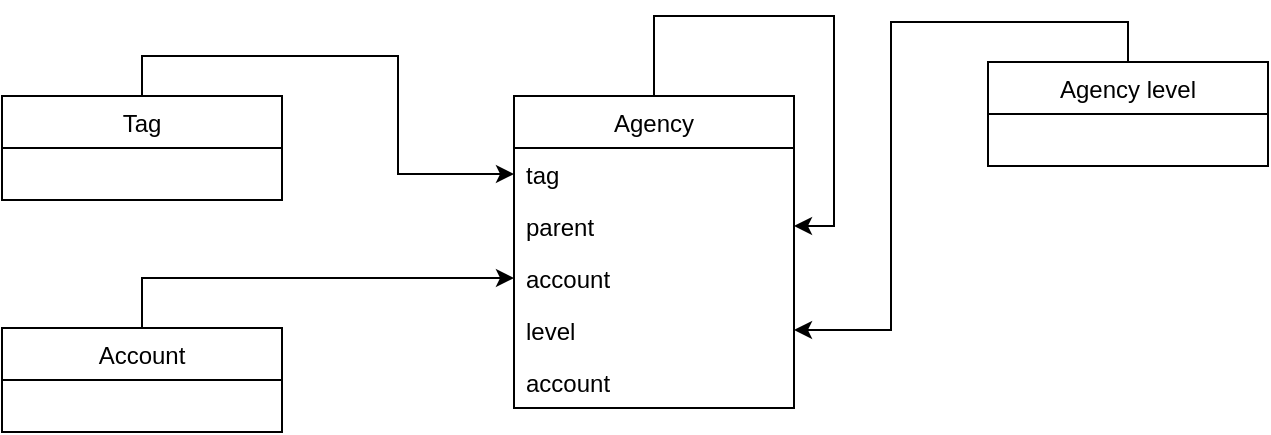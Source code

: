 <mxfile version="14.4.6" type="github">
  <diagram id="kHLsbcLHMgKkTKzZlc_j" name="Trang-1">
    <mxGraphModel dx="1088" dy="594" grid="0" gridSize="10" guides="1" tooltips="1" connect="1" arrows="1" fold="1" page="1" pageScale="1" pageWidth="1169" pageHeight="827" math="0" shadow="0">
      <root>
        <mxCell id="0" />
        <mxCell id="1" parent="0" />
        <mxCell id="RnlfCP2qKSnffvko98fF-7" value="Agency" style="swimlane;fontStyle=0;childLayout=stackLayout;horizontal=1;startSize=26;fillColor=none;horizontalStack=0;resizeParent=1;resizeParentMax=0;resizeLast=0;collapsible=1;marginBottom=0;" vertex="1" parent="1">
          <mxGeometry x="324" y="132" width="140" height="156" as="geometry" />
        </mxCell>
        <mxCell id="RnlfCP2qKSnffvko98fF-8" value="tag" style="text;strokeColor=none;fillColor=none;align=left;verticalAlign=top;spacingLeft=4;spacingRight=4;overflow=hidden;rotatable=0;points=[[0,0.5],[1,0.5]];portConstraint=eastwest;" vertex="1" parent="RnlfCP2qKSnffvko98fF-7">
          <mxGeometry y="26" width="140" height="26" as="geometry" />
        </mxCell>
        <mxCell id="RnlfCP2qKSnffvko98fF-9" value="parent&#xa;" style="text;strokeColor=none;fillColor=none;align=left;verticalAlign=top;spacingLeft=4;spacingRight=4;overflow=hidden;rotatable=0;points=[[0,0.5],[1,0.5]];portConstraint=eastwest;" vertex="1" parent="RnlfCP2qKSnffvko98fF-7">
          <mxGeometry y="52" width="140" height="26" as="geometry" />
        </mxCell>
        <mxCell id="RnlfCP2qKSnffvko98fF-10" value="account&#xa;" style="text;strokeColor=none;fillColor=none;align=left;verticalAlign=top;spacingLeft=4;spacingRight=4;overflow=hidden;rotatable=0;points=[[0,0.5],[1,0.5]];portConstraint=eastwest;" vertex="1" parent="RnlfCP2qKSnffvko98fF-7">
          <mxGeometry y="78" width="140" height="26" as="geometry" />
        </mxCell>
        <mxCell id="RnlfCP2qKSnffvko98fF-19" value="level" style="text;strokeColor=none;fillColor=none;align=left;verticalAlign=top;spacingLeft=4;spacingRight=4;overflow=hidden;rotatable=0;points=[[0,0.5],[1,0.5]];portConstraint=eastwest;" vertex="1" parent="RnlfCP2qKSnffvko98fF-7">
          <mxGeometry y="104" width="140" height="26" as="geometry" />
        </mxCell>
        <mxCell id="RnlfCP2qKSnffvko98fF-16" style="edgeStyle=orthogonalEdgeStyle;rounded=0;orthogonalLoop=1;jettySize=auto;html=1;" edge="1" parent="RnlfCP2qKSnffvko98fF-7" source="RnlfCP2qKSnffvko98fF-7" target="RnlfCP2qKSnffvko98fF-9">
          <mxGeometry relative="1" as="geometry">
            <Array as="points">
              <mxPoint x="70" y="-40" />
              <mxPoint x="160" y="-40" />
              <mxPoint x="160" y="65" />
            </Array>
          </mxGeometry>
        </mxCell>
        <mxCell id="RnlfCP2qKSnffvko98fF-20" value="account&#xa;" style="text;strokeColor=none;fillColor=none;align=left;verticalAlign=top;spacingLeft=4;spacingRight=4;overflow=hidden;rotatable=0;points=[[0,0.5],[1,0.5]];portConstraint=eastwest;" vertex="1" parent="RnlfCP2qKSnffvko98fF-7">
          <mxGeometry y="130" width="140" height="26" as="geometry" />
        </mxCell>
        <mxCell id="RnlfCP2qKSnffvko98fF-15" style="edgeStyle=orthogonalEdgeStyle;rounded=0;orthogonalLoop=1;jettySize=auto;html=1;exitX=0.5;exitY=0;exitDx=0;exitDy=0;" edge="1" parent="1" source="RnlfCP2qKSnffvko98fF-11" target="RnlfCP2qKSnffvko98fF-8">
          <mxGeometry relative="1" as="geometry" />
        </mxCell>
        <mxCell id="RnlfCP2qKSnffvko98fF-11" value="Tag" style="swimlane;fontStyle=0;childLayout=stackLayout;horizontal=1;startSize=26;fillColor=none;horizontalStack=0;resizeParent=1;resizeParentMax=0;resizeLast=0;collapsible=1;marginBottom=0;" vertex="1" parent="1">
          <mxGeometry x="68" y="132" width="140" height="52" as="geometry" />
        </mxCell>
        <mxCell id="RnlfCP2qKSnffvko98fF-18" style="edgeStyle=orthogonalEdgeStyle;rounded=0;orthogonalLoop=1;jettySize=auto;html=1;" edge="1" parent="1" source="RnlfCP2qKSnffvko98fF-17" target="RnlfCP2qKSnffvko98fF-10">
          <mxGeometry relative="1" as="geometry" />
        </mxCell>
        <mxCell id="RnlfCP2qKSnffvko98fF-17" value="Account" style="swimlane;fontStyle=0;childLayout=stackLayout;horizontal=1;startSize=26;fillColor=none;horizontalStack=0;resizeParent=1;resizeParentMax=0;resizeLast=0;collapsible=1;marginBottom=0;" vertex="1" parent="1">
          <mxGeometry x="68" y="248" width="140" height="52" as="geometry" />
        </mxCell>
        <mxCell id="RnlfCP2qKSnffvko98fF-22" style="edgeStyle=orthogonalEdgeStyle;rounded=0;orthogonalLoop=1;jettySize=auto;html=1;exitX=0.5;exitY=0;exitDx=0;exitDy=0;" edge="1" parent="1" source="RnlfCP2qKSnffvko98fF-21" target="RnlfCP2qKSnffvko98fF-19">
          <mxGeometry relative="1" as="geometry" />
        </mxCell>
        <mxCell id="RnlfCP2qKSnffvko98fF-21" value="Agency level" style="swimlane;fontStyle=0;childLayout=stackLayout;horizontal=1;startSize=26;fillColor=none;horizontalStack=0;resizeParent=1;resizeParentMax=0;resizeLast=0;collapsible=1;marginBottom=0;" vertex="1" parent="1">
          <mxGeometry x="561" y="115" width="140" height="52" as="geometry" />
        </mxCell>
      </root>
    </mxGraphModel>
  </diagram>
</mxfile>
